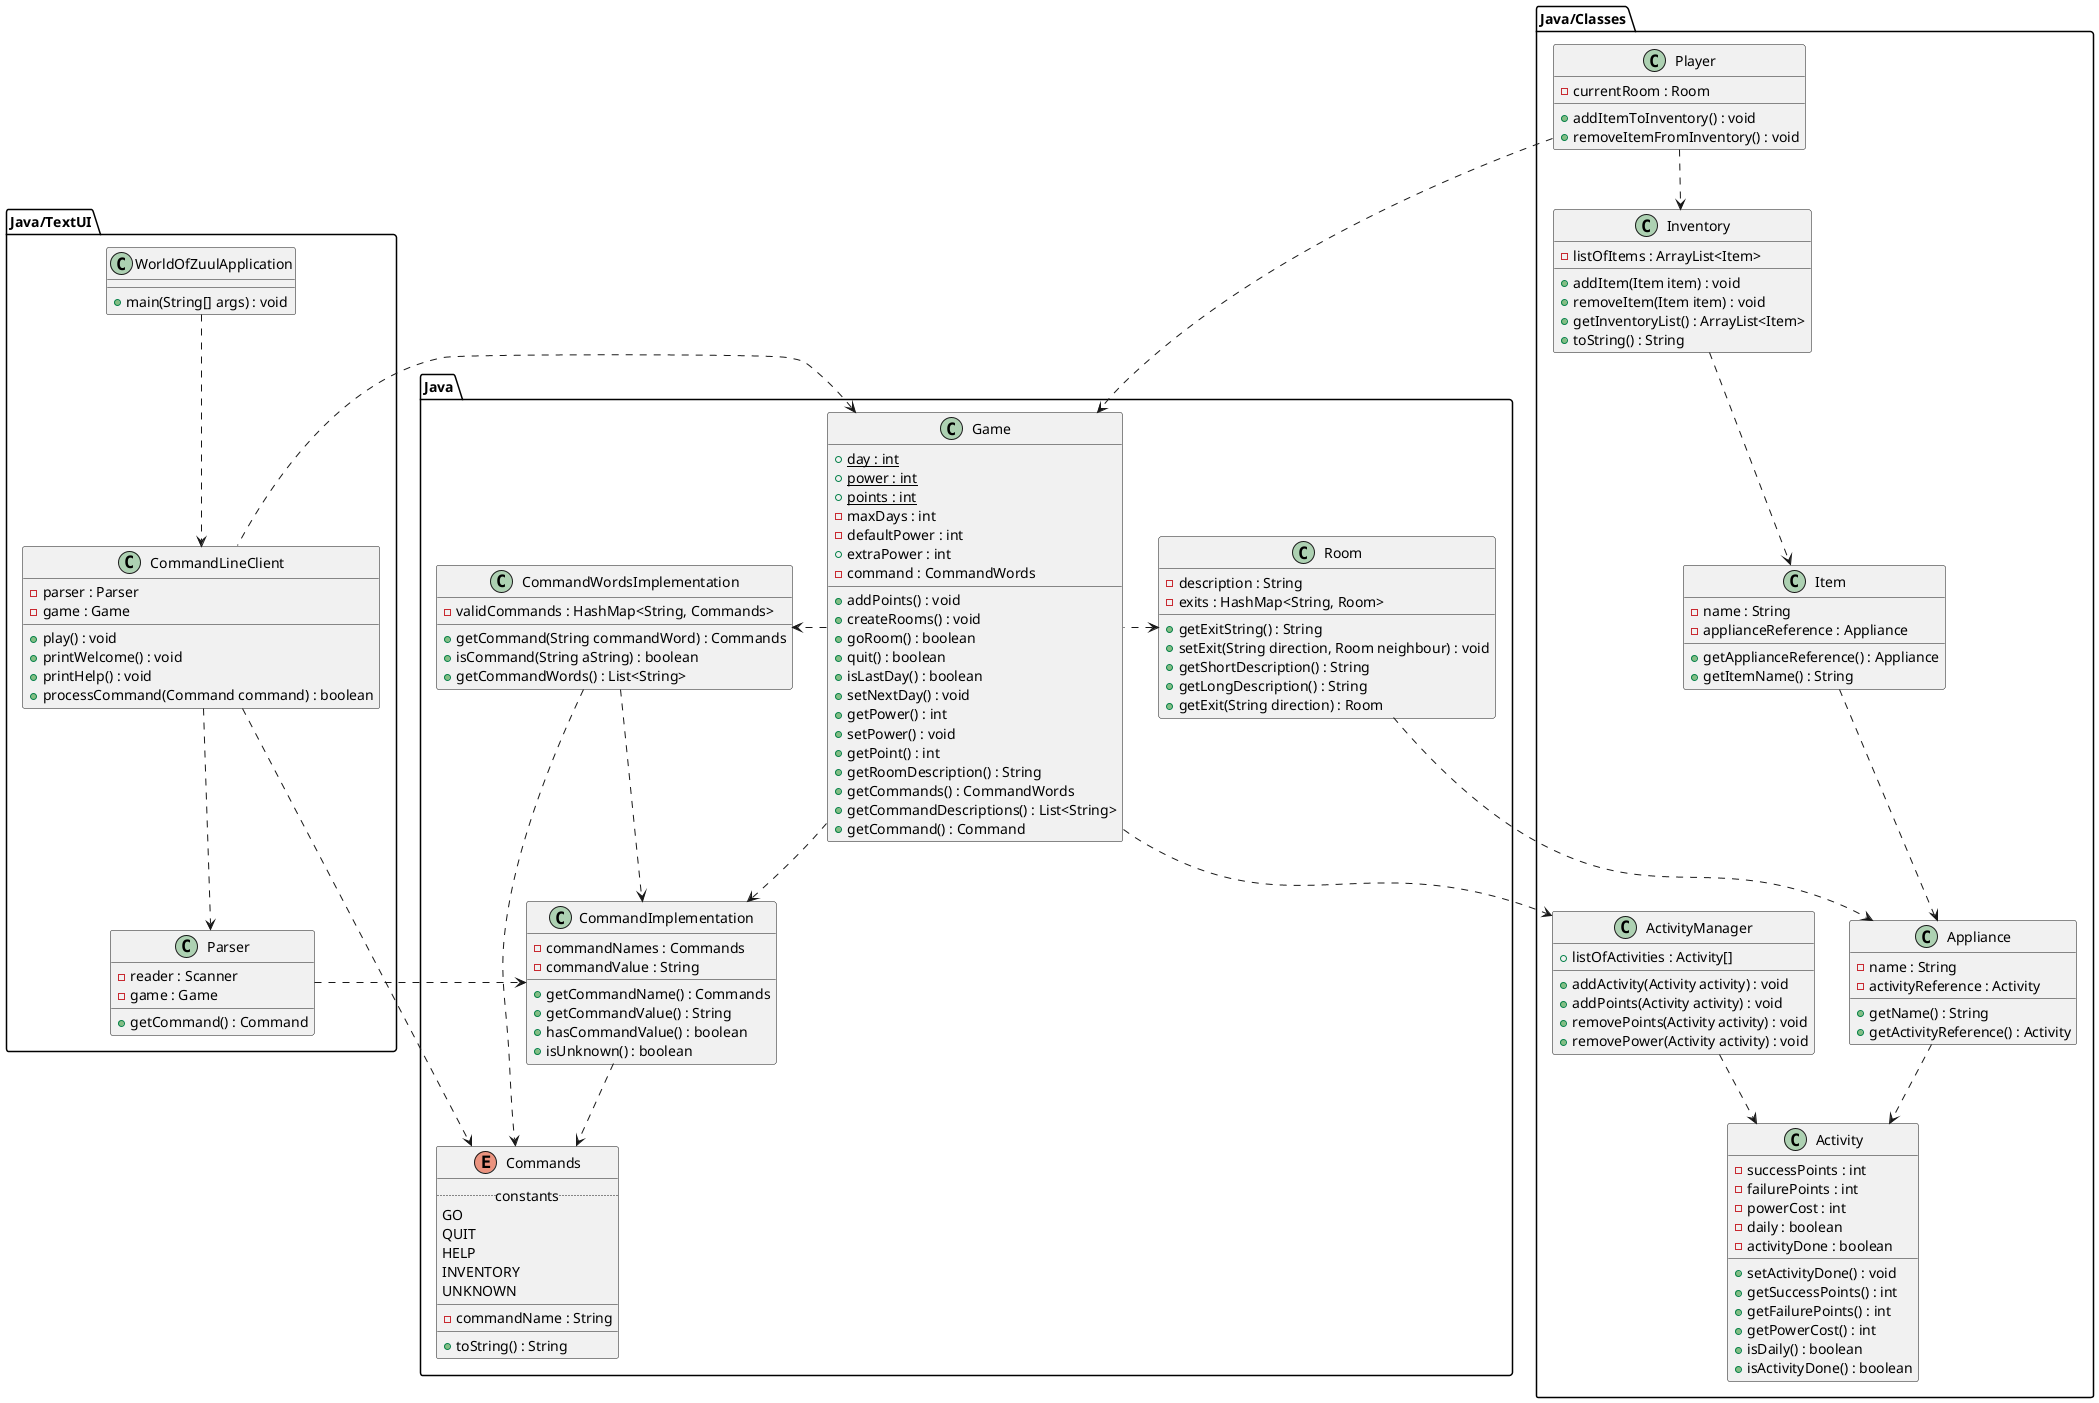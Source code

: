 @startuml Diagram

package "Java" {
	class Game {
		+ {static} day : int
		+ {static} power : int
		+ {static} points : int
		- maxDays : int
		- defaultPower : int
		+ extraPower : int
		- command : CommandWords
		+ addPoints() : void
		+ createRooms() : void
		+ goRoom() : boolean
		+ quit() : boolean
		+ isLastDay() : boolean
		+ setNextDay() : void
		+ getPower() : int
		+ setPower() : void
		+ getPoint() : int
		+ getRoomDescription() : String
		+ getCommands() : CommandWords
		+ getCommandDescriptions() : List<String>
		+ getCommand() : Command
	}


	class Room {
		- description : String
		- exits : HashMap<String, Room>
		+ getExitString() : String
		+ setExit(String direction, Room neighbour) : void
		+ getShortDescription() : String
		+ getLongDescription() : String
		+ getExit(String direction) : Room

	}

	' interface Command {
	'     + getCommandName() : Commands
	'     + getCommandValue() : String
	'     + hasCommandValue() : boolean
	'     + isUnknown() : boolean
	' }

	class CommandImplementation {
		- commandNames : Commands
		- commandValue : String
		+ getCommandName() : Commands
		+ getCommandValue() : String
		+ hasCommandValue() : boolean
		+ isUnknown() : boolean
	}

	' interface CommandWords {
	'     + getCommand(String commandWord) : Commands
	'     + isCommand(String aString) : boolean
	'     + getCommandWords() : List<String>
	' }

	class CommandWordsImplementation {
		- validCommands : HashMap<String, Commands>
		+ getCommand(String commandWord) : Commands
		+ isCommand(String aString) : boolean
		+ getCommandWords() : List<String>
	}

	enum Commands {
		..constants..
		GO
		QUIT
		HELP
		INVENTORY
		UNKNOWN
		__
		- commandName : String
		__
		+ toString() : String
	}
}



package "Java/TextUI" {
    class WorldOfZuulApplication {
        + main(String[] args) : void
    }

    class Parser {
        - reader : Scanner
        - game : Game
        + getCommand() : Command
    }

    class CommandLineClient {
        - parser : Parser
        - game : Game
        + play() : void
        + printWelcome() : void
		+ printHelp() : void
        + processCommand(Command command) : boolean
    }
}



package "Java/Classes" {
	class Player {
		- currentRoom : Room
		+ addItemToInventory() : void
		+ removeItemFromInventory() : void
	}


	class Inventory {
		- listOfItems : ArrayList<Item>
		+ addItem(Item item) : void
		+ removeItem(Item item) : void
		+ getInventoryList() : ArrayList<Item>
		+ toString() : String
	}


	class Item {
		- name : String
		- applianceReference : Appliance
		+ getApplianceReference() : Appliance
		+ getItemName() : String
	}


	class Appliance {
		- name : String
		- activityReference : Activity
		+ getName() : String
		+ getActivityReference() : Activity
	}


	class ActivityManager {
		+ listOfActivities : Activity[]
		+ addActivity(Activity activity) : void
		+ addPoints(Activity activity) : void
		+ removePoints(Activity activity) : void
		+ removePower(Activity activity) : void
	}


	class Activity {
		- successPoints : int
		- failurePoints : int
		- powerCost : int
		- daily : boolean
		- activityDone : boolean
		+ setActivityDone() : void
		+ getSuccessPoints() : int
		+ getFailurePoints() : int
		+ getPowerCost() : int
		+ isDaily() : boolean
		+ isActivityDone() : boolean
	}
}


WorldOfZuulApplication ..> CommandLineClient

CommandLineClient ..> Parser
CommandLineClient .left> Game
CommandLineClient ..> Commands

Parser ..> CommandImplementation

Game .left> Room
Game .right> CommandWordsImplementation
Game .left> CommandImplementation
Game ..> ActivityManager

Room .> Appliance

Player ..> Inventory
Player .> Game

Inventory ..> Item

Item ..> Appliance

Appliance ..> Activity

ActivityManager ..> Activity


CommandWordsImplementation ..> CommandImplementation
CommandWordsImplementation .> Commands

CommandImplementation ..> Commands



@enduml